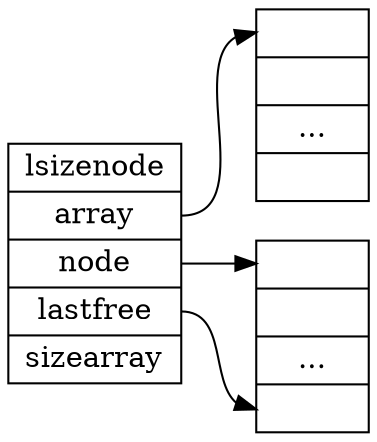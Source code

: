 digraph Table
{
rankdir = LR;
node[shape = record];

table[label = "lsizenode | <array> array | <hash> node | <lastfree> lastfree | sizearray"];

array[label = "<head> | | ... |"];

hash[label = "<head> | | ... | <tail>"];

table:array -> array:head;
table:hash -> hash:head;
table:lastfree -> hash:tail;
}
